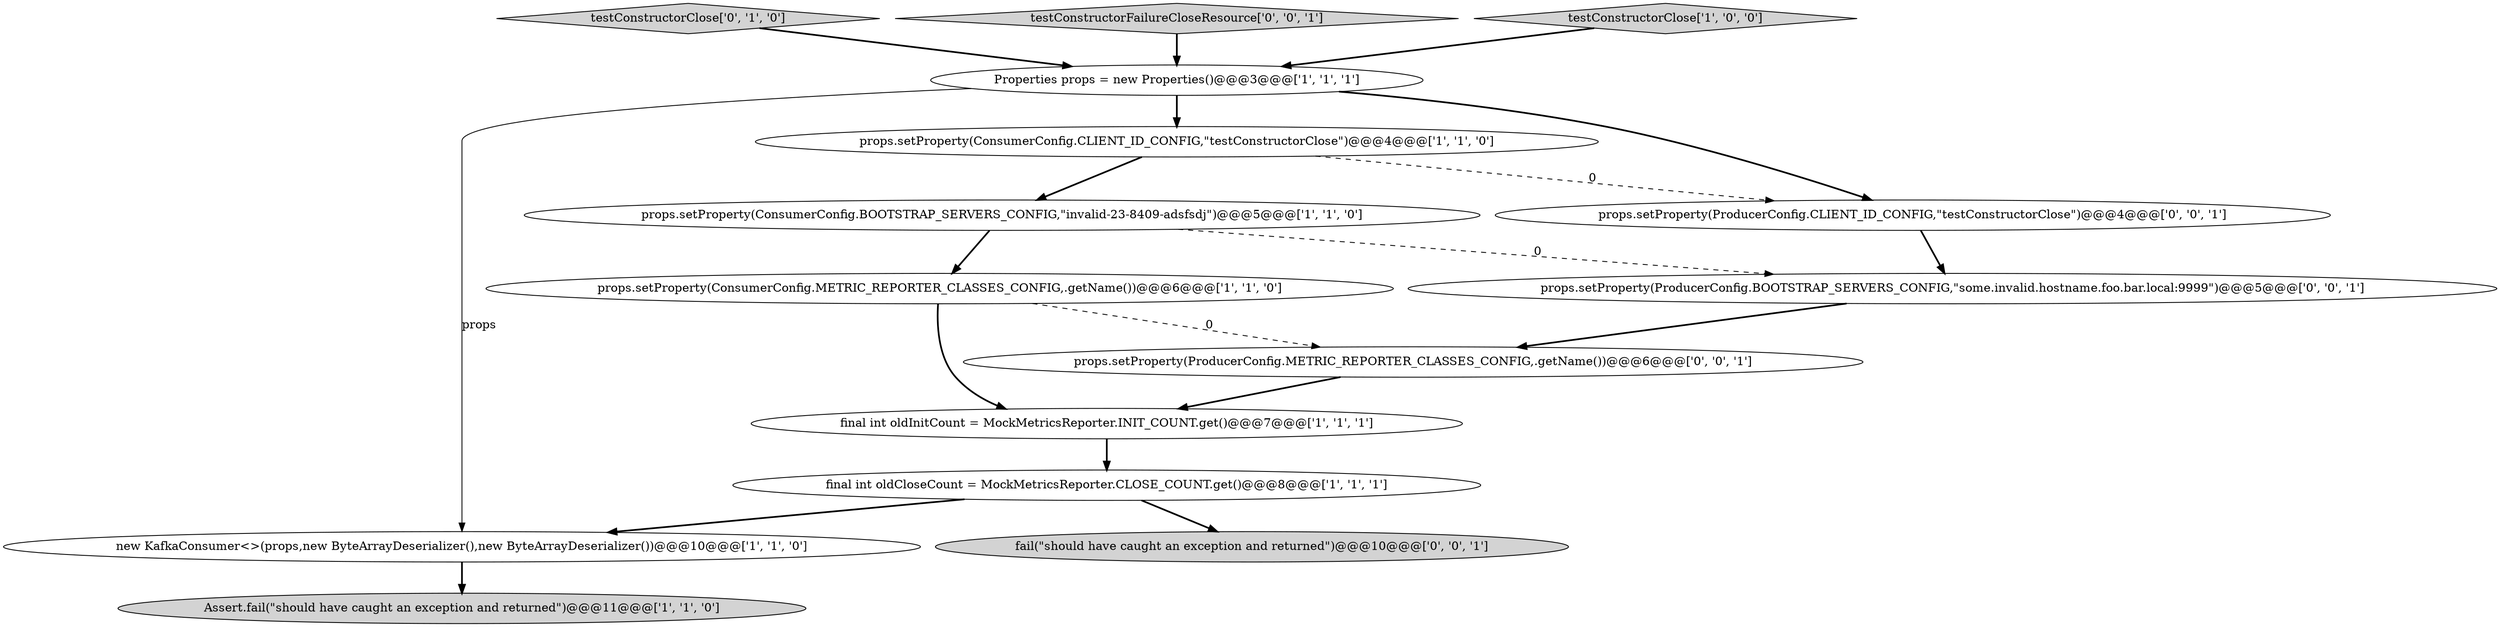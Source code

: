 digraph {
3 [style = filled, label = "props.setProperty(ConsumerConfig.METRIC_REPORTER_CLASSES_CONFIG,.getName())@@@6@@@['1', '1', '0']", fillcolor = white, shape = ellipse image = "AAA0AAABBB1BBB"];
11 [style = filled, label = "props.setProperty(ProducerConfig.BOOTSTRAP_SERVERS_CONFIG,\"some.invalid.hostname.foo.bar.local:9999\")@@@5@@@['0', '0', '1']", fillcolor = white, shape = ellipse image = "AAA0AAABBB3BBB"];
8 [style = filled, label = "Properties props = new Properties()@@@3@@@['1', '1', '1']", fillcolor = white, shape = ellipse image = "AAA0AAABBB1BBB"];
9 [style = filled, label = "testConstructorClose['0', '1', '0']", fillcolor = lightgray, shape = diamond image = "AAA0AAABBB2BBB"];
4 [style = filled, label = "new KafkaConsumer<>(props,new ByteArrayDeserializer(),new ByteArrayDeserializer())@@@10@@@['1', '1', '0']", fillcolor = white, shape = ellipse image = "AAA0AAABBB1BBB"];
1 [style = filled, label = "final int oldCloseCount = MockMetricsReporter.CLOSE_COUNT.get()@@@8@@@['1', '1', '1']", fillcolor = white, shape = ellipse image = "AAA0AAABBB1BBB"];
13 [style = filled, label = "testConstructorFailureCloseResource['0', '0', '1']", fillcolor = lightgray, shape = diamond image = "AAA0AAABBB3BBB"];
2 [style = filled, label = "props.setProperty(ConsumerConfig.CLIENT_ID_CONFIG,\"testConstructorClose\")@@@4@@@['1', '1', '0']", fillcolor = white, shape = ellipse image = "AAA0AAABBB1BBB"];
6 [style = filled, label = "final int oldInitCount = MockMetricsReporter.INIT_COUNT.get()@@@7@@@['1', '1', '1']", fillcolor = white, shape = ellipse image = "AAA0AAABBB1BBB"];
10 [style = filled, label = "props.setProperty(ProducerConfig.CLIENT_ID_CONFIG,\"testConstructorClose\")@@@4@@@['0', '0', '1']", fillcolor = white, shape = ellipse image = "AAA0AAABBB3BBB"];
0 [style = filled, label = "Assert.fail(\"should have caught an exception and returned\")@@@11@@@['1', '1', '0']", fillcolor = lightgray, shape = ellipse image = "AAA0AAABBB1BBB"];
14 [style = filled, label = "props.setProperty(ProducerConfig.METRIC_REPORTER_CLASSES_CONFIG,.getName())@@@6@@@['0', '0', '1']", fillcolor = white, shape = ellipse image = "AAA0AAABBB3BBB"];
5 [style = filled, label = "props.setProperty(ConsumerConfig.BOOTSTRAP_SERVERS_CONFIG,\"invalid-23-8409-adsfsdj\")@@@5@@@['1', '1', '0']", fillcolor = white, shape = ellipse image = "AAA0AAABBB1BBB"];
7 [style = filled, label = "testConstructorClose['1', '0', '0']", fillcolor = lightgray, shape = diamond image = "AAA0AAABBB1BBB"];
12 [style = filled, label = "fail(\"should have caught an exception and returned\")@@@10@@@['0', '0', '1']", fillcolor = lightgray, shape = ellipse image = "AAA0AAABBB3BBB"];
1->4 [style = bold, label=""];
8->4 [style = solid, label="props"];
5->3 [style = bold, label=""];
8->2 [style = bold, label=""];
13->8 [style = bold, label=""];
9->8 [style = bold, label=""];
2->10 [style = dashed, label="0"];
7->8 [style = bold, label=""];
10->11 [style = bold, label=""];
5->11 [style = dashed, label="0"];
3->14 [style = dashed, label="0"];
6->1 [style = bold, label=""];
8->10 [style = bold, label=""];
11->14 [style = bold, label=""];
1->12 [style = bold, label=""];
4->0 [style = bold, label=""];
14->6 [style = bold, label=""];
2->5 [style = bold, label=""];
3->6 [style = bold, label=""];
}
